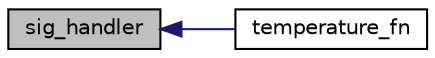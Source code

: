 digraph "sig_handler"
{
  edge [fontname="Helvetica",fontsize="10",labelfontname="Helvetica",labelfontsize="10"];
  node [fontname="Helvetica",fontsize="10",shape=record];
  rankdir="LR";
  Node3 [label="sig_handler",height=0.2,width=0.4,color="black", fillcolor="grey75", style="filled", fontcolor="black"];
  Node3 -> Node4 [dir="back",color="midnightblue",fontsize="10",style="solid"];
  Node4 [label="temperature_fn",height=0.2,width=0.4,color="black", fillcolor="white", style="filled",URL="$temperature_8h.html#ae0afede2f0dcd1931da5bed09ae70cd4",tooltip="Entry point for temperature sensor processing thread. "];
}
